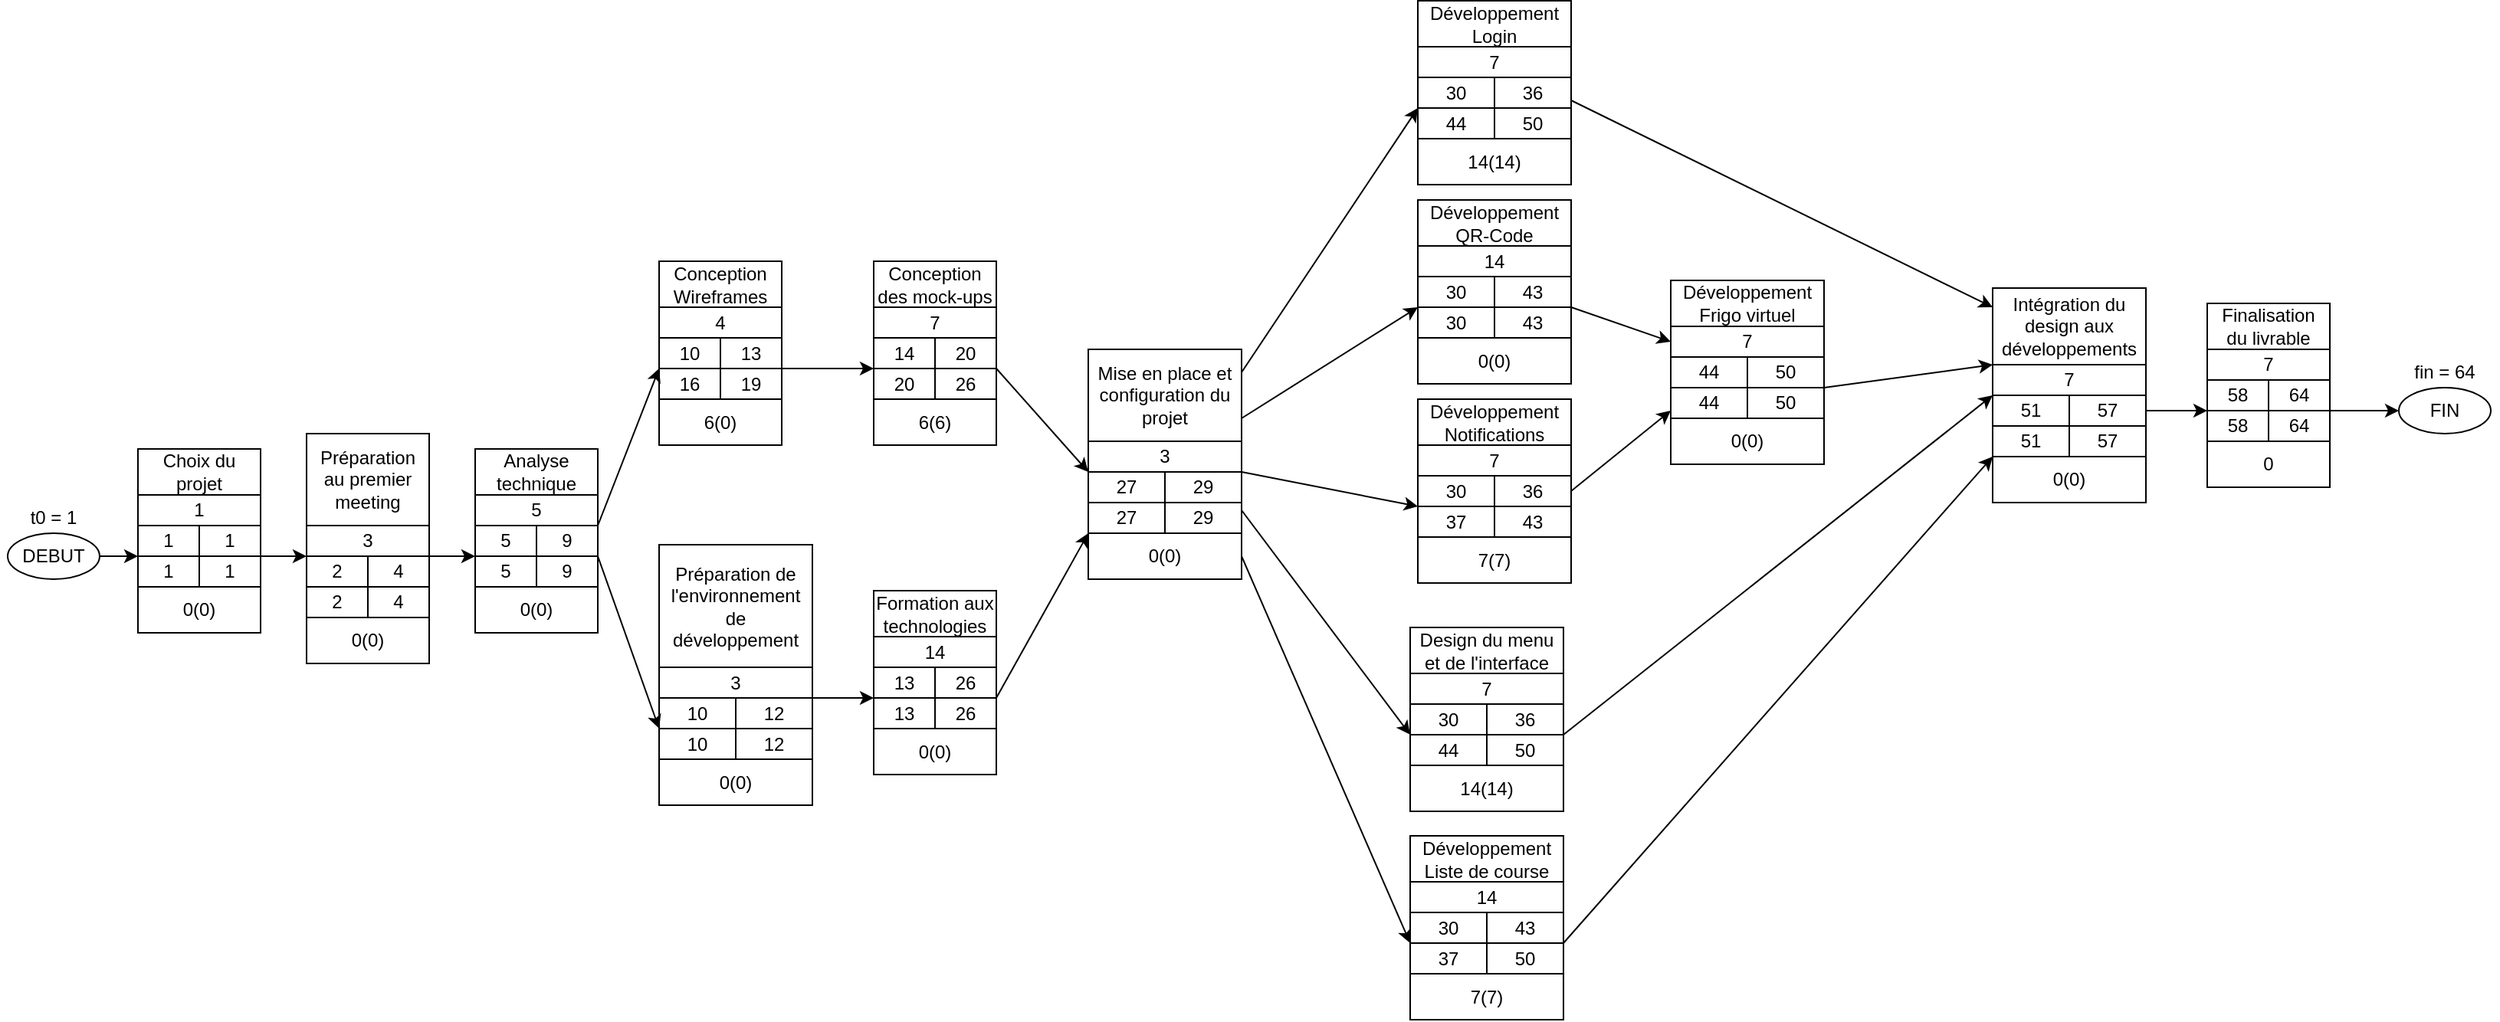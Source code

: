 <mxfile version="13.10.0" type="device"><diagram id="k0T6-sAj5jQmU6PD4FhI" name="Page-1"><mxGraphModel dx="1590" dy="1072" grid="1" gridSize="10" guides="1" tooltips="1" connect="1" arrows="1" fold="1" page="1" pageScale="1" pageWidth="827" pageHeight="1169" math="0" shadow="0"><root><mxCell id="0"/><mxCell id="1" parent="0"/><mxCell id="CRgtOv2kaZa9HKDkglW0-1" value="" style="rounded=0;whiteSpace=wrap;html=1;" parent="1" vertex="1"><mxGeometry x="50" y="1160" width="40" height="20" as="geometry"/></mxCell><mxCell id="CRgtOv2kaZa9HKDkglW0-2" value="1" style="rounded=0;whiteSpace=wrap;html=1;" parent="1" vertex="1"><mxGeometry x="90" y="1160" width="40" height="20" as="geometry"/></mxCell><mxCell id="CRgtOv2kaZa9HKDkglW0-3" value="1" style="text;html=1;strokeColor=none;fillColor=none;align=center;verticalAlign=middle;whiteSpace=wrap;rounded=0;" parent="1" vertex="1"><mxGeometry x="50" y="1160" width="40" height="20" as="geometry"/></mxCell><mxCell id="CRgtOv2kaZa9HKDkglW0-4" value="" style="rounded=0;whiteSpace=wrap;html=1;" parent="1" vertex="1"><mxGeometry x="50" y="1140" width="40" height="20" as="geometry"/></mxCell><mxCell id="CRgtOv2kaZa9HKDkglW0-5" value="" style="rounded=0;whiteSpace=wrap;html=1;" parent="1" vertex="1"><mxGeometry x="90" y="1140" width="40" height="20" as="geometry"/></mxCell><mxCell id="CRgtOv2kaZa9HKDkglW0-6" value="1" style="text;html=1;strokeColor=none;fillColor=none;align=center;verticalAlign=middle;whiteSpace=wrap;rounded=0;" parent="1" vertex="1"><mxGeometry x="50" y="1140" width="40" height="20" as="geometry"/></mxCell><mxCell id="CRgtOv2kaZa9HKDkglW0-7" value="1" style="text;html=1;strokeColor=none;fillColor=none;align=center;verticalAlign=middle;whiteSpace=wrap;rounded=0;" parent="1" vertex="1"><mxGeometry x="90" y="1140" width="40" height="20" as="geometry"/></mxCell><mxCell id="CRgtOv2kaZa9HKDkglW0-8" value="" style="rounded=0;whiteSpace=wrap;html=1;" parent="1" vertex="1"><mxGeometry x="50" y="1120" width="80" height="20" as="geometry"/></mxCell><mxCell id="CRgtOv2kaZa9HKDkglW0-9" value="" style="rounded=0;whiteSpace=wrap;html=1;" parent="1" vertex="1"><mxGeometry x="50" y="1180" width="80" height="30" as="geometry"/></mxCell><mxCell id="CRgtOv2kaZa9HKDkglW0-10" value="1" style="text;html=1;strokeColor=none;fillColor=none;align=center;verticalAlign=middle;whiteSpace=wrap;rounded=0;" parent="1" vertex="1"><mxGeometry x="70" y="1120" width="40" height="20" as="geometry"/></mxCell><mxCell id="CRgtOv2kaZa9HKDkglW0-11" value="0(0)" style="text;html=1;strokeColor=none;fillColor=none;align=center;verticalAlign=middle;whiteSpace=wrap;rounded=0;" parent="1" vertex="1"><mxGeometry x="70" y="1185" width="40" height="20" as="geometry"/></mxCell><mxCell id="CRgtOv2kaZa9HKDkglW0-12" value="" style="rounded=0;whiteSpace=wrap;html=1;" parent="1" vertex="1"><mxGeometry x="50" y="1090" width="80" height="30" as="geometry"/></mxCell><mxCell id="CRgtOv2kaZa9HKDkglW0-13" value="Choix du projet" style="text;html=1;strokeColor=none;fillColor=none;align=center;verticalAlign=middle;whiteSpace=wrap;rounded=0;" parent="1" vertex="1"><mxGeometry x="50" y="1095" width="80" height="20" as="geometry"/></mxCell><mxCell id="CRgtOv2kaZa9HKDkglW0-14" value="" style="ellipse;whiteSpace=wrap;html=1;direction=west;" parent="1" vertex="1"><mxGeometry x="-35" y="1145" width="60" height="30" as="geometry"/></mxCell><mxCell id="CRgtOv2kaZa9HKDkglW0-15" value="DEBUT" style="text;html=1;strokeColor=none;fillColor=none;align=center;verticalAlign=middle;whiteSpace=wrap;rounded=0;" parent="1" vertex="1"><mxGeometry x="-25" y="1150" width="40" height="20" as="geometry"/></mxCell><mxCell id="CRgtOv2kaZa9HKDkglW0-16" value="t0 = 1" style="text;html=1;strokeColor=none;fillColor=none;align=center;verticalAlign=middle;whiteSpace=wrap;rounded=0;" parent="1" vertex="1"><mxGeometry x="-40" y="1125" width="70" height="20" as="geometry"/></mxCell><mxCell id="CRgtOv2kaZa9HKDkglW0-198" value="" style="ellipse;whiteSpace=wrap;html=1;direction=west;" parent="1" vertex="1"><mxGeometry x="1525" y="1050" width="60" height="30" as="geometry"/></mxCell><mxCell id="CRgtOv2kaZa9HKDkglW0-199" value="FIN" style="text;html=1;strokeColor=none;fillColor=none;align=center;verticalAlign=middle;whiteSpace=wrap;rounded=0;" parent="1" vertex="1"><mxGeometry x="1535" y="1055" width="40" height="20" as="geometry"/></mxCell><mxCell id="CRgtOv2kaZa9HKDkglW0-200" value="fin = 64" style="text;html=1;strokeColor=none;fillColor=none;align=center;verticalAlign=middle;whiteSpace=wrap;rounded=0;" parent="1" vertex="1"><mxGeometry x="1520" y="1030" width="70" height="20" as="geometry"/></mxCell><mxCell id="CRgtOv2kaZa9HKDkglW0-219" value="" style="endArrow=classic;html=1;entryX=0;entryY=1;entryDx=0;entryDy=0;exitX=0;exitY=0.5;exitDx=0;exitDy=0;fillColor=#f8cecc;" parent="1" source="CRgtOv2kaZa9HKDkglW0-14" target="CRgtOv2kaZa9HKDkglW0-6" edge="1"><mxGeometry width="50" height="50" relative="1" as="geometry"><mxPoint x="-20" y="1070" as="sourcePoint"/><mxPoint x="30" y="1020" as="targetPoint"/></mxGeometry></mxCell><mxCell id="zKjISP-tXa6wh1unclud-1" value="" style="rounded=0;whiteSpace=wrap;html=1;" vertex="1" parent="1"><mxGeometry x="270" y="1160" width="40" height="20" as="geometry"/></mxCell><mxCell id="zKjISP-tXa6wh1unclud-2" value="9" style="rounded=0;whiteSpace=wrap;html=1;" vertex="1" parent="1"><mxGeometry x="310" y="1160" width="40" height="20" as="geometry"/></mxCell><mxCell id="zKjISP-tXa6wh1unclud-3" value="5" style="text;html=1;strokeColor=none;fillColor=none;align=center;verticalAlign=middle;whiteSpace=wrap;rounded=0;" vertex="1" parent="1"><mxGeometry x="270" y="1160" width="40" height="20" as="geometry"/></mxCell><mxCell id="zKjISP-tXa6wh1unclud-4" value="" style="rounded=0;whiteSpace=wrap;html=1;" vertex="1" parent="1"><mxGeometry x="270" y="1140" width="40" height="20" as="geometry"/></mxCell><mxCell id="zKjISP-tXa6wh1unclud-5" value="" style="rounded=0;whiteSpace=wrap;html=1;" vertex="1" parent="1"><mxGeometry x="310" y="1140" width="40" height="20" as="geometry"/></mxCell><mxCell id="zKjISP-tXa6wh1unclud-6" value="5" style="text;html=1;strokeColor=none;fillColor=none;align=center;verticalAlign=middle;whiteSpace=wrap;rounded=0;" vertex="1" parent="1"><mxGeometry x="270" y="1140" width="40" height="20" as="geometry"/></mxCell><mxCell id="zKjISP-tXa6wh1unclud-7" value="9" style="text;html=1;strokeColor=none;fillColor=none;align=center;verticalAlign=middle;whiteSpace=wrap;rounded=0;" vertex="1" parent="1"><mxGeometry x="310" y="1140" width="40" height="20" as="geometry"/></mxCell><mxCell id="zKjISP-tXa6wh1unclud-8" value="" style="rounded=0;whiteSpace=wrap;html=1;" vertex="1" parent="1"><mxGeometry x="270" y="1120" width="80" height="20" as="geometry"/></mxCell><mxCell id="zKjISP-tXa6wh1unclud-9" value="" style="rounded=0;whiteSpace=wrap;html=1;" vertex="1" parent="1"><mxGeometry x="270" y="1180" width="80" height="30" as="geometry"/></mxCell><mxCell id="zKjISP-tXa6wh1unclud-10" value="5" style="text;html=1;strokeColor=none;fillColor=none;align=center;verticalAlign=middle;whiteSpace=wrap;rounded=0;" vertex="1" parent="1"><mxGeometry x="290" y="1120" width="40" height="20" as="geometry"/></mxCell><mxCell id="zKjISP-tXa6wh1unclud-11" value="0(0)" style="text;html=1;strokeColor=none;fillColor=none;align=center;verticalAlign=middle;whiteSpace=wrap;rounded=0;" vertex="1" parent="1"><mxGeometry x="290" y="1185" width="40" height="20" as="geometry"/></mxCell><mxCell id="zKjISP-tXa6wh1unclud-12" value="" style="rounded=0;whiteSpace=wrap;html=1;" vertex="1" parent="1"><mxGeometry x="270" y="1090" width="80" height="30" as="geometry"/></mxCell><mxCell id="zKjISP-tXa6wh1unclud-13" value="Analyse technique" style="text;html=1;strokeColor=none;fillColor=none;align=center;verticalAlign=middle;whiteSpace=wrap;rounded=0;" vertex="1" parent="1"><mxGeometry x="290" y="1095" width="40" height="20" as="geometry"/></mxCell><mxCell id="zKjISP-tXa6wh1unclud-14" value="" style="rounded=0;whiteSpace=wrap;html=1;" vertex="1" parent="1"><mxGeometry x="390" y="1037.5" width="40" height="20" as="geometry"/></mxCell><mxCell id="zKjISP-tXa6wh1unclud-15" value="19" style="rounded=0;whiteSpace=wrap;html=1;" vertex="1" parent="1"><mxGeometry x="430" y="1037.5" width="40" height="20" as="geometry"/></mxCell><mxCell id="zKjISP-tXa6wh1unclud-16" value="16" style="text;html=1;strokeColor=none;fillColor=none;align=center;verticalAlign=middle;whiteSpace=wrap;rounded=0;" vertex="1" parent="1"><mxGeometry x="390" y="1037.5" width="40" height="20" as="geometry"/></mxCell><mxCell id="zKjISP-tXa6wh1unclud-17" value="" style="rounded=0;whiteSpace=wrap;html=1;" vertex="1" parent="1"><mxGeometry x="390" y="1017.5" width="40" height="20" as="geometry"/></mxCell><mxCell id="zKjISP-tXa6wh1unclud-18" value="" style="rounded=0;whiteSpace=wrap;html=1;" vertex="1" parent="1"><mxGeometry x="430" y="1017.5" width="40" height="20" as="geometry"/></mxCell><mxCell id="zKjISP-tXa6wh1unclud-19" value="10" style="text;html=1;strokeColor=none;fillColor=none;align=center;verticalAlign=middle;whiteSpace=wrap;rounded=0;" vertex="1" parent="1"><mxGeometry x="390" y="1017.5" width="40" height="20" as="geometry"/></mxCell><mxCell id="zKjISP-tXa6wh1unclud-20" value="13" style="text;html=1;strokeColor=none;fillColor=none;align=center;verticalAlign=middle;whiteSpace=wrap;rounded=0;" vertex="1" parent="1"><mxGeometry x="430" y="1017.5" width="40" height="20" as="geometry"/></mxCell><mxCell id="zKjISP-tXa6wh1unclud-21" value="" style="rounded=0;whiteSpace=wrap;html=1;" vertex="1" parent="1"><mxGeometry x="390" y="997.5" width="80" height="20" as="geometry"/></mxCell><mxCell id="zKjISP-tXa6wh1unclud-22" value="" style="rounded=0;whiteSpace=wrap;html=1;" vertex="1" parent="1"><mxGeometry x="390" y="1057.5" width="80" height="30" as="geometry"/></mxCell><mxCell id="zKjISP-tXa6wh1unclud-23" value="4" style="text;html=1;strokeColor=none;fillColor=none;align=center;verticalAlign=middle;whiteSpace=wrap;rounded=0;" vertex="1" parent="1"><mxGeometry x="410" y="997.5" width="40" height="20" as="geometry"/></mxCell><mxCell id="zKjISP-tXa6wh1unclud-24" value="6(0)" style="text;html=1;strokeColor=none;fillColor=none;align=center;verticalAlign=middle;whiteSpace=wrap;rounded=0;" vertex="1" parent="1"><mxGeometry x="410" y="1062.5" width="40" height="20" as="geometry"/></mxCell><mxCell id="zKjISP-tXa6wh1unclud-25" value="" style="rounded=0;whiteSpace=wrap;html=1;" vertex="1" parent="1"><mxGeometry x="390" y="967.5" width="80" height="30" as="geometry"/></mxCell><mxCell id="zKjISP-tXa6wh1unclud-26" value="Conception Wireframes" style="text;html=1;strokeColor=none;fillColor=none;align=center;verticalAlign=middle;whiteSpace=wrap;rounded=0;" vertex="1" parent="1"><mxGeometry x="410" y="972.5" width="40" height="20" as="geometry"/></mxCell><mxCell id="zKjISP-tXa6wh1unclud-27" value="" style="rounded=0;whiteSpace=wrap;html=1;" vertex="1" parent="1"><mxGeometry x="390" y="1272.5" width="50" height="20" as="geometry"/></mxCell><mxCell id="zKjISP-tXa6wh1unclud-28" value="12" style="rounded=0;whiteSpace=wrap;html=1;" vertex="1" parent="1"><mxGeometry x="440" y="1272.5" width="50" height="20" as="geometry"/></mxCell><mxCell id="zKjISP-tXa6wh1unclud-29" value="10" style="text;html=1;strokeColor=none;fillColor=none;align=center;verticalAlign=middle;whiteSpace=wrap;rounded=0;" vertex="1" parent="1"><mxGeometry x="395" y="1272.5" width="40" height="20" as="geometry"/></mxCell><mxCell id="zKjISP-tXa6wh1unclud-30" value="" style="rounded=0;whiteSpace=wrap;html=1;" vertex="1" parent="1"><mxGeometry x="390" y="1252.5" width="50" height="20" as="geometry"/></mxCell><mxCell id="zKjISP-tXa6wh1unclud-31" value="" style="rounded=0;whiteSpace=wrap;html=1;" vertex="1" parent="1"><mxGeometry x="440" y="1252.5" width="50" height="20" as="geometry"/></mxCell><mxCell id="zKjISP-tXa6wh1unclud-32" value="10" style="text;html=1;strokeColor=none;fillColor=none;align=center;verticalAlign=middle;whiteSpace=wrap;rounded=0;" vertex="1" parent="1"><mxGeometry x="390" y="1252.5" width="50" height="20" as="geometry"/></mxCell><mxCell id="zKjISP-tXa6wh1unclud-33" value="12" style="text;html=1;strokeColor=none;fillColor=none;align=center;verticalAlign=middle;whiteSpace=wrap;rounded=0;" vertex="1" parent="1"><mxGeometry x="440" y="1252.5" width="50" height="20" as="geometry"/></mxCell><mxCell id="zKjISP-tXa6wh1unclud-34" value="" style="rounded=0;whiteSpace=wrap;html=1;" vertex="1" parent="1"><mxGeometry x="390" y="1232.5" width="100" height="20" as="geometry"/></mxCell><mxCell id="zKjISP-tXa6wh1unclud-35" value="" style="rounded=0;whiteSpace=wrap;html=1;" vertex="1" parent="1"><mxGeometry x="390" y="1292.5" width="100" height="30" as="geometry"/></mxCell><mxCell id="zKjISP-tXa6wh1unclud-36" value="3" style="text;html=1;strokeColor=none;fillColor=none;align=center;verticalAlign=middle;whiteSpace=wrap;rounded=0;" vertex="1" parent="1"><mxGeometry x="420" y="1232.5" width="40" height="20" as="geometry"/></mxCell><mxCell id="zKjISP-tXa6wh1unclud-37" value="0(0)" style="text;html=1;strokeColor=none;fillColor=none;align=center;verticalAlign=middle;whiteSpace=wrap;rounded=0;" vertex="1" parent="1"><mxGeometry x="420" y="1297.5" width="40" height="20" as="geometry"/></mxCell><mxCell id="zKjISP-tXa6wh1unclud-38" value="" style="rounded=0;whiteSpace=wrap;html=1;" vertex="1" parent="1"><mxGeometry x="390" y="1152.5" width="100" height="80" as="geometry"/></mxCell><mxCell id="zKjISP-tXa6wh1unclud-39" value="Préparation de l'environnement de développement" style="text;html=1;strokeColor=none;fillColor=none;align=center;verticalAlign=middle;whiteSpace=wrap;rounded=0;" vertex="1" parent="1"><mxGeometry x="390" y="1152.5" width="100" height="80" as="geometry"/></mxCell><mxCell id="zKjISP-tXa6wh1unclud-92" value="" style="rounded=0;whiteSpace=wrap;html=1;" vertex="1" parent="1"><mxGeometry x="530" y="1037.5" width="40" height="20" as="geometry"/></mxCell><mxCell id="zKjISP-tXa6wh1unclud-93" value="26" style="rounded=0;whiteSpace=wrap;html=1;" vertex="1" parent="1"><mxGeometry x="570" y="1037.5" width="40" height="20" as="geometry"/></mxCell><mxCell id="zKjISP-tXa6wh1unclud-94" value="20" style="text;html=1;strokeColor=none;fillColor=none;align=center;verticalAlign=middle;whiteSpace=wrap;rounded=0;" vertex="1" parent="1"><mxGeometry x="530" y="1037.5" width="40" height="20" as="geometry"/></mxCell><mxCell id="zKjISP-tXa6wh1unclud-95" value="" style="rounded=0;whiteSpace=wrap;html=1;" vertex="1" parent="1"><mxGeometry x="530" y="1017.5" width="40" height="20" as="geometry"/></mxCell><mxCell id="zKjISP-tXa6wh1unclud-96" value="" style="rounded=0;whiteSpace=wrap;html=1;" vertex="1" parent="1"><mxGeometry x="570" y="1017.5" width="40" height="20" as="geometry"/></mxCell><mxCell id="zKjISP-tXa6wh1unclud-97" value="14" style="text;html=1;strokeColor=none;fillColor=none;align=center;verticalAlign=middle;whiteSpace=wrap;rounded=0;" vertex="1" parent="1"><mxGeometry x="530" y="1017.5" width="40" height="20" as="geometry"/></mxCell><mxCell id="zKjISP-tXa6wh1unclud-98" value="20" style="text;html=1;strokeColor=none;fillColor=none;align=center;verticalAlign=middle;whiteSpace=wrap;rounded=0;" vertex="1" parent="1"><mxGeometry x="570" y="1017.5" width="40" height="20" as="geometry"/></mxCell><mxCell id="zKjISP-tXa6wh1unclud-99" value="" style="rounded=0;whiteSpace=wrap;html=1;" vertex="1" parent="1"><mxGeometry x="530" y="997.5" width="80" height="20" as="geometry"/></mxCell><mxCell id="zKjISP-tXa6wh1unclud-100" value="" style="rounded=0;whiteSpace=wrap;html=1;" vertex="1" parent="1"><mxGeometry x="530" y="1057.5" width="80" height="30" as="geometry"/></mxCell><mxCell id="zKjISP-tXa6wh1unclud-101" value="7" style="text;html=1;strokeColor=none;fillColor=none;align=center;verticalAlign=middle;whiteSpace=wrap;rounded=0;" vertex="1" parent="1"><mxGeometry x="550" y="997.5" width="40" height="20" as="geometry"/></mxCell><mxCell id="zKjISP-tXa6wh1unclud-102" value="6(6)" style="text;html=1;strokeColor=none;fillColor=none;align=center;verticalAlign=middle;whiteSpace=wrap;rounded=0;" vertex="1" parent="1"><mxGeometry x="550" y="1062.5" width="40" height="20" as="geometry"/></mxCell><mxCell id="zKjISP-tXa6wh1unclud-103" value="" style="rounded=0;whiteSpace=wrap;html=1;" vertex="1" parent="1"><mxGeometry x="530" y="967.5" width="80" height="30" as="geometry"/></mxCell><mxCell id="zKjISP-tXa6wh1unclud-104" value="Conception des mock-ups" style="text;html=1;strokeColor=none;fillColor=none;align=center;verticalAlign=middle;whiteSpace=wrap;rounded=0;" vertex="1" parent="1"><mxGeometry x="530" y="967.5" width="80" height="30" as="geometry"/></mxCell><mxCell id="zKjISP-tXa6wh1unclud-118" value="" style="rounded=0;whiteSpace=wrap;html=1;" vertex="1" parent="1"><mxGeometry x="530" y="1252.5" width="40" height="20" as="geometry"/></mxCell><mxCell id="zKjISP-tXa6wh1unclud-119" value="26" style="rounded=0;whiteSpace=wrap;html=1;" vertex="1" parent="1"><mxGeometry x="570" y="1252.5" width="40" height="20" as="geometry"/></mxCell><mxCell id="zKjISP-tXa6wh1unclud-120" value="13" style="text;html=1;strokeColor=none;fillColor=none;align=center;verticalAlign=middle;whiteSpace=wrap;rounded=0;" vertex="1" parent="1"><mxGeometry x="530" y="1252.5" width="40" height="20" as="geometry"/></mxCell><mxCell id="zKjISP-tXa6wh1unclud-121" value="" style="rounded=0;whiteSpace=wrap;html=1;" vertex="1" parent="1"><mxGeometry x="530" y="1232.5" width="40" height="20" as="geometry"/></mxCell><mxCell id="zKjISP-tXa6wh1unclud-122" value="" style="rounded=0;whiteSpace=wrap;html=1;" vertex="1" parent="1"><mxGeometry x="570" y="1232.5" width="40" height="20" as="geometry"/></mxCell><mxCell id="zKjISP-tXa6wh1unclud-123" value="13" style="text;html=1;strokeColor=none;fillColor=none;align=center;verticalAlign=middle;whiteSpace=wrap;rounded=0;" vertex="1" parent="1"><mxGeometry x="530" y="1232.5" width="40" height="20" as="geometry"/></mxCell><mxCell id="zKjISP-tXa6wh1unclud-124" value="26" style="text;html=1;strokeColor=none;fillColor=none;align=center;verticalAlign=middle;whiteSpace=wrap;rounded=0;" vertex="1" parent="1"><mxGeometry x="570" y="1232.5" width="40" height="20" as="geometry"/></mxCell><mxCell id="zKjISP-tXa6wh1unclud-125" value="" style="rounded=0;whiteSpace=wrap;html=1;" vertex="1" parent="1"><mxGeometry x="530" y="1212.5" width="80" height="20" as="geometry"/></mxCell><mxCell id="zKjISP-tXa6wh1unclud-126" value="" style="rounded=0;whiteSpace=wrap;html=1;" vertex="1" parent="1"><mxGeometry x="530" y="1272.5" width="80" height="30" as="geometry"/></mxCell><mxCell id="zKjISP-tXa6wh1unclud-127" value="14" style="text;html=1;strokeColor=none;fillColor=none;align=center;verticalAlign=middle;whiteSpace=wrap;rounded=0;" vertex="1" parent="1"><mxGeometry x="550" y="1212.5" width="40" height="20" as="geometry"/></mxCell><mxCell id="zKjISP-tXa6wh1unclud-128" value="0(0)" style="text;html=1;strokeColor=none;fillColor=none;align=center;verticalAlign=middle;whiteSpace=wrap;rounded=0;" vertex="1" parent="1"><mxGeometry x="550" y="1277.5" width="40" height="20" as="geometry"/></mxCell><mxCell id="zKjISP-tXa6wh1unclud-129" value="" style="rounded=0;whiteSpace=wrap;html=1;" vertex="1" parent="1"><mxGeometry x="530" y="1182.5" width="80" height="30" as="geometry"/></mxCell><mxCell id="zKjISP-tXa6wh1unclud-130" value="Formation aux technologies" style="text;html=1;strokeColor=none;fillColor=none;align=center;verticalAlign=middle;whiteSpace=wrap;rounded=0;" vertex="1" parent="1"><mxGeometry x="530" y="1182.5" width="80" height="30" as="geometry"/></mxCell><mxCell id="zKjISP-tXa6wh1unclud-131" value="" style="rounded=0;whiteSpace=wrap;html=1;" vertex="1" parent="1"><mxGeometry x="1400" y="1065" width="40" height="20" as="geometry"/></mxCell><mxCell id="zKjISP-tXa6wh1unclud-132" value="64" style="rounded=0;whiteSpace=wrap;html=1;" vertex="1" parent="1"><mxGeometry x="1440" y="1065" width="40" height="20" as="geometry"/></mxCell><mxCell id="zKjISP-tXa6wh1unclud-133" value="58" style="text;html=1;strokeColor=none;fillColor=none;align=center;verticalAlign=middle;whiteSpace=wrap;rounded=0;" vertex="1" parent="1"><mxGeometry x="1400" y="1065" width="40" height="20" as="geometry"/></mxCell><mxCell id="zKjISP-tXa6wh1unclud-134" value="" style="rounded=0;whiteSpace=wrap;html=1;" vertex="1" parent="1"><mxGeometry x="1400" y="1045" width="40" height="20" as="geometry"/></mxCell><mxCell id="zKjISP-tXa6wh1unclud-135" value="" style="rounded=0;whiteSpace=wrap;html=1;" vertex="1" parent="1"><mxGeometry x="1440" y="1045" width="40" height="20" as="geometry"/></mxCell><mxCell id="zKjISP-tXa6wh1unclud-136" value="58" style="text;html=1;strokeColor=none;fillColor=none;align=center;verticalAlign=middle;whiteSpace=wrap;rounded=0;" vertex="1" parent="1"><mxGeometry x="1400" y="1045" width="40" height="20" as="geometry"/></mxCell><mxCell id="zKjISP-tXa6wh1unclud-137" value="64" style="text;html=1;strokeColor=none;fillColor=none;align=center;verticalAlign=middle;whiteSpace=wrap;rounded=0;" vertex="1" parent="1"><mxGeometry x="1440" y="1045" width="40" height="20" as="geometry"/></mxCell><mxCell id="zKjISP-tXa6wh1unclud-138" value="" style="rounded=0;whiteSpace=wrap;html=1;" vertex="1" parent="1"><mxGeometry x="1400" y="1025" width="80" height="20" as="geometry"/></mxCell><mxCell id="zKjISP-tXa6wh1unclud-139" value="" style="rounded=0;whiteSpace=wrap;html=1;" vertex="1" parent="1"><mxGeometry x="1400" y="1085" width="80" height="30" as="geometry"/></mxCell><mxCell id="zKjISP-tXa6wh1unclud-140" value="7" style="text;html=1;strokeColor=none;fillColor=none;align=center;verticalAlign=middle;whiteSpace=wrap;rounded=0;" vertex="1" parent="1"><mxGeometry x="1420" y="1025" width="40" height="20" as="geometry"/></mxCell><mxCell id="zKjISP-tXa6wh1unclud-141" value="0" style="text;html=1;strokeColor=none;fillColor=none;align=center;verticalAlign=middle;whiteSpace=wrap;rounded=0;" vertex="1" parent="1"><mxGeometry x="1420" y="1090" width="40" height="20" as="geometry"/></mxCell><mxCell id="zKjISP-tXa6wh1unclud-142" value="" style="rounded=0;whiteSpace=wrap;html=1;" vertex="1" parent="1"><mxGeometry x="1400" y="995" width="80" height="30" as="geometry"/></mxCell><mxCell id="zKjISP-tXa6wh1unclud-143" value="Finalisation du livrable" style="text;html=1;strokeColor=none;fillColor=none;align=center;verticalAlign=middle;whiteSpace=wrap;rounded=0;" vertex="1" parent="1"><mxGeometry x="1420" y="1000" width="40" height="20" as="geometry"/></mxCell><mxCell id="zKjISP-tXa6wh1unclud-144" value="" style="rounded=0;whiteSpace=wrap;html=1;" vertex="1" parent="1"><mxGeometry x="160" y="1180" width="40" height="20" as="geometry"/></mxCell><mxCell id="zKjISP-tXa6wh1unclud-145" value="4" style="rounded=0;whiteSpace=wrap;html=1;" vertex="1" parent="1"><mxGeometry x="200" y="1180" width="40" height="20" as="geometry"/></mxCell><mxCell id="zKjISP-tXa6wh1unclud-146" value="2" style="text;html=1;strokeColor=none;fillColor=none;align=center;verticalAlign=middle;whiteSpace=wrap;rounded=0;" vertex="1" parent="1"><mxGeometry x="160" y="1180" width="40" height="20" as="geometry"/></mxCell><mxCell id="zKjISP-tXa6wh1unclud-147" value="" style="rounded=0;whiteSpace=wrap;html=1;" vertex="1" parent="1"><mxGeometry x="160" y="1160" width="40" height="20" as="geometry"/></mxCell><mxCell id="zKjISP-tXa6wh1unclud-148" value="" style="rounded=0;whiteSpace=wrap;html=1;" vertex="1" parent="1"><mxGeometry x="200" y="1160" width="40" height="20" as="geometry"/></mxCell><mxCell id="zKjISP-tXa6wh1unclud-149" value="2" style="text;html=1;strokeColor=none;fillColor=none;align=center;verticalAlign=middle;whiteSpace=wrap;rounded=0;" vertex="1" parent="1"><mxGeometry x="160" y="1160" width="40" height="20" as="geometry"/></mxCell><mxCell id="zKjISP-tXa6wh1unclud-150" value="4" style="text;html=1;strokeColor=none;fillColor=none;align=center;verticalAlign=middle;whiteSpace=wrap;rounded=0;" vertex="1" parent="1"><mxGeometry x="200" y="1160" width="40" height="20" as="geometry"/></mxCell><mxCell id="zKjISP-tXa6wh1unclud-151" value="" style="rounded=0;whiteSpace=wrap;html=1;" vertex="1" parent="1"><mxGeometry x="160" y="1140" width="80" height="20" as="geometry"/></mxCell><mxCell id="zKjISP-tXa6wh1unclud-152" value="" style="rounded=0;whiteSpace=wrap;html=1;" vertex="1" parent="1"><mxGeometry x="160" y="1200" width="80" height="30" as="geometry"/></mxCell><mxCell id="zKjISP-tXa6wh1unclud-153" value="3" style="text;html=1;strokeColor=none;fillColor=none;align=center;verticalAlign=middle;whiteSpace=wrap;rounded=0;" vertex="1" parent="1"><mxGeometry x="180" y="1140" width="40" height="20" as="geometry"/></mxCell><mxCell id="zKjISP-tXa6wh1unclud-154" value="0(0)" style="text;html=1;strokeColor=none;fillColor=none;align=center;verticalAlign=middle;whiteSpace=wrap;rounded=0;" vertex="1" parent="1"><mxGeometry x="180" y="1205" width="40" height="20" as="geometry"/></mxCell><mxCell id="zKjISP-tXa6wh1unclud-155" value="" style="rounded=0;whiteSpace=wrap;html=1;" vertex="1" parent="1"><mxGeometry x="160" y="1080" width="80" height="60" as="geometry"/></mxCell><mxCell id="zKjISP-tXa6wh1unclud-156" value="Préparation au premier meeting" style="text;html=1;strokeColor=none;fillColor=none;align=center;verticalAlign=middle;whiteSpace=wrap;rounded=0;" vertex="1" parent="1"><mxGeometry x="160" y="1080" width="80" height="60" as="geometry"/></mxCell><mxCell id="zKjISP-tXa6wh1unclud-158" value="43" style="rounded=0;whiteSpace=wrap;html=1;" vertex="1" parent="1"><mxGeometry x="935" y="1127.5" width="50" height="20" as="geometry"/></mxCell><mxCell id="zKjISP-tXa6wh1unclud-160" value="" style="rounded=0;whiteSpace=wrap;html=1;" vertex="1" parent="1"><mxGeometry x="885" y="1107.5" width="50" height="20" as="geometry"/></mxCell><mxCell id="zKjISP-tXa6wh1unclud-161" value="" style="rounded=0;whiteSpace=wrap;html=1;" vertex="1" parent="1"><mxGeometry x="935" y="1107.5" width="50" height="20" as="geometry"/></mxCell><mxCell id="zKjISP-tXa6wh1unclud-162" value="36" style="text;html=1;strokeColor=none;fillColor=none;align=center;verticalAlign=middle;whiteSpace=wrap;rounded=0;" vertex="1" parent="1"><mxGeometry x="940" y="1107.5" width="40" height="20" as="geometry"/></mxCell><mxCell id="zKjISP-tXa6wh1unclud-163" value="30" style="text;html=1;strokeColor=none;fillColor=none;align=center;verticalAlign=middle;whiteSpace=wrap;rounded=0;" vertex="1" parent="1"><mxGeometry x="890" y="1107.5" width="40" height="20" as="geometry"/></mxCell><mxCell id="zKjISP-tXa6wh1unclud-164" value="" style="rounded=0;whiteSpace=wrap;html=1;" vertex="1" parent="1"><mxGeometry x="885" y="1087.5" width="100" height="20" as="geometry"/></mxCell><mxCell id="zKjISP-tXa6wh1unclud-165" value="" style="rounded=0;whiteSpace=wrap;html=1;" vertex="1" parent="1"><mxGeometry x="885" y="1147.5" width="100" height="30" as="geometry"/></mxCell><mxCell id="zKjISP-tXa6wh1unclud-166" value="7" style="text;html=1;strokeColor=none;fillColor=none;align=center;verticalAlign=middle;whiteSpace=wrap;rounded=0;" vertex="1" parent="1"><mxGeometry x="915" y="1087.5" width="40" height="20" as="geometry"/></mxCell><mxCell id="zKjISP-tXa6wh1unclud-167" value="7(7)" style="text;html=1;strokeColor=none;fillColor=none;align=center;verticalAlign=middle;whiteSpace=wrap;rounded=0;" vertex="1" parent="1"><mxGeometry x="915" y="1152.5" width="40" height="20" as="geometry"/></mxCell><mxCell id="zKjISP-tXa6wh1unclud-168" value="" style="rounded=0;whiteSpace=wrap;html=1;" vertex="1" parent="1"><mxGeometry x="885" y="1057.5" width="100" height="30" as="geometry"/></mxCell><mxCell id="zKjISP-tXa6wh1unclud-169" value="Développement Notifications" style="text;html=1;strokeColor=none;fillColor=none;align=center;verticalAlign=middle;whiteSpace=wrap;rounded=0;" vertex="1" parent="1"><mxGeometry x="885" y="1057.5" width="100" height="30" as="geometry"/></mxCell><mxCell id="zKjISP-tXa6wh1unclud-172" value="37" style="rounded=0;whiteSpace=wrap;html=1;" vertex="1" parent="1"><mxGeometry x="885" y="1127.5" width="50" height="20" as="geometry"/></mxCell><mxCell id="zKjISP-tXa6wh1unclud-173" value="50" style="rounded=0;whiteSpace=wrap;html=1;" vertex="1" parent="1"><mxGeometry x="1100" y="1050" width="50" height="20" as="geometry"/></mxCell><mxCell id="zKjISP-tXa6wh1unclud-174" value="" style="rounded=0;whiteSpace=wrap;html=1;" vertex="1" parent="1"><mxGeometry x="1050" y="1030" width="50" height="20" as="geometry"/></mxCell><mxCell id="zKjISP-tXa6wh1unclud-175" value="" style="rounded=0;whiteSpace=wrap;html=1;" vertex="1" parent="1"><mxGeometry x="1100" y="1030" width="50" height="20" as="geometry"/></mxCell><mxCell id="zKjISP-tXa6wh1unclud-176" value="50" style="text;html=1;strokeColor=none;fillColor=none;align=center;verticalAlign=middle;whiteSpace=wrap;rounded=0;" vertex="1" parent="1"><mxGeometry x="1105" y="1030" width="40" height="20" as="geometry"/></mxCell><mxCell id="zKjISP-tXa6wh1unclud-177" value="44" style="text;html=1;strokeColor=none;fillColor=none;align=center;verticalAlign=middle;whiteSpace=wrap;rounded=0;" vertex="1" parent="1"><mxGeometry x="1055" y="1030" width="40" height="20" as="geometry"/></mxCell><mxCell id="zKjISP-tXa6wh1unclud-178" value="" style="rounded=0;whiteSpace=wrap;html=1;" vertex="1" parent="1"><mxGeometry x="1050" y="1010" width="100" height="20" as="geometry"/></mxCell><mxCell id="zKjISP-tXa6wh1unclud-179" value="" style="rounded=0;whiteSpace=wrap;html=1;" vertex="1" parent="1"><mxGeometry x="1050" y="1070" width="100" height="30" as="geometry"/></mxCell><mxCell id="zKjISP-tXa6wh1unclud-180" value="7" style="text;html=1;strokeColor=none;fillColor=none;align=center;verticalAlign=middle;whiteSpace=wrap;rounded=0;" vertex="1" parent="1"><mxGeometry x="1080" y="1010" width="40" height="20" as="geometry"/></mxCell><mxCell id="zKjISP-tXa6wh1unclud-181" value="0(0)" style="text;html=1;strokeColor=none;fillColor=none;align=center;verticalAlign=middle;whiteSpace=wrap;rounded=0;" vertex="1" parent="1"><mxGeometry x="1080" y="1075" width="40" height="20" as="geometry"/></mxCell><mxCell id="zKjISP-tXa6wh1unclud-182" value="" style="rounded=0;whiteSpace=wrap;html=1;" vertex="1" parent="1"><mxGeometry x="1050" y="980" width="100" height="30" as="geometry"/></mxCell><mxCell id="zKjISP-tXa6wh1unclud-183" value="Développement Frigo virtuel" style="text;html=1;strokeColor=none;fillColor=none;align=center;verticalAlign=middle;whiteSpace=wrap;rounded=0;" vertex="1" parent="1"><mxGeometry x="1050" y="980" width="100" height="30" as="geometry"/></mxCell><mxCell id="zKjISP-tXa6wh1unclud-184" value="44" style="rounded=0;whiteSpace=wrap;html=1;" vertex="1" parent="1"><mxGeometry x="1050" y="1050" width="50" height="20" as="geometry"/></mxCell><mxCell id="zKjISP-tXa6wh1unclud-185" value="43" style="rounded=0;whiteSpace=wrap;html=1;" vertex="1" parent="1"><mxGeometry x="935" y="997.5" width="50" height="20" as="geometry"/></mxCell><mxCell id="zKjISP-tXa6wh1unclud-186" value="" style="rounded=0;whiteSpace=wrap;html=1;" vertex="1" parent="1"><mxGeometry x="885" y="977.5" width="50" height="20" as="geometry"/></mxCell><mxCell id="zKjISP-tXa6wh1unclud-187" value="" style="rounded=0;whiteSpace=wrap;html=1;" vertex="1" parent="1"><mxGeometry x="935" y="977.5" width="50" height="20" as="geometry"/></mxCell><mxCell id="zKjISP-tXa6wh1unclud-188" value="43" style="text;html=1;strokeColor=none;fillColor=none;align=center;verticalAlign=middle;whiteSpace=wrap;rounded=0;" vertex="1" parent="1"><mxGeometry x="940" y="977.5" width="40" height="20" as="geometry"/></mxCell><mxCell id="zKjISP-tXa6wh1unclud-189" value="30" style="text;html=1;strokeColor=none;fillColor=none;align=center;verticalAlign=middle;whiteSpace=wrap;rounded=0;" vertex="1" parent="1"><mxGeometry x="890" y="977.5" width="40" height="20" as="geometry"/></mxCell><mxCell id="zKjISP-tXa6wh1unclud-190" value="" style="rounded=0;whiteSpace=wrap;html=1;" vertex="1" parent="1"><mxGeometry x="885" y="957.5" width="100" height="20" as="geometry"/></mxCell><mxCell id="zKjISP-tXa6wh1unclud-191" value="" style="rounded=0;whiteSpace=wrap;html=1;" vertex="1" parent="1"><mxGeometry x="885" y="1017.5" width="100" height="30" as="geometry"/></mxCell><mxCell id="zKjISP-tXa6wh1unclud-192" value="14" style="text;html=1;strokeColor=none;fillColor=none;align=center;verticalAlign=middle;whiteSpace=wrap;rounded=0;" vertex="1" parent="1"><mxGeometry x="915" y="957.5" width="40" height="20" as="geometry"/></mxCell><mxCell id="zKjISP-tXa6wh1unclud-193" value="0(0)" style="text;html=1;strokeColor=none;fillColor=none;align=center;verticalAlign=middle;whiteSpace=wrap;rounded=0;" vertex="1" parent="1"><mxGeometry x="915" y="1022.5" width="40" height="20" as="geometry"/></mxCell><mxCell id="zKjISP-tXa6wh1unclud-194" value="" style="rounded=0;whiteSpace=wrap;html=1;" vertex="1" parent="1"><mxGeometry x="885" y="927.5" width="100" height="30" as="geometry"/></mxCell><mxCell id="zKjISP-tXa6wh1unclud-195" value="Développement QR-Code" style="text;html=1;strokeColor=none;fillColor=none;align=center;verticalAlign=middle;whiteSpace=wrap;rounded=0;" vertex="1" parent="1"><mxGeometry x="885" y="927.5" width="100" height="30" as="geometry"/></mxCell><mxCell id="zKjISP-tXa6wh1unclud-196" value="30" style="rounded=0;whiteSpace=wrap;html=1;" vertex="1" parent="1"><mxGeometry x="885" y="997.5" width="50" height="20" as="geometry"/></mxCell><mxCell id="zKjISP-tXa6wh1unclud-197" value="50" style="rounded=0;whiteSpace=wrap;html=1;" vertex="1" parent="1"><mxGeometry x="930" y="1276.5" width="50" height="20" as="geometry"/></mxCell><mxCell id="zKjISP-tXa6wh1unclud-198" value="" style="rounded=0;whiteSpace=wrap;html=1;" vertex="1" parent="1"><mxGeometry x="880" y="1256.5" width="50" height="20" as="geometry"/></mxCell><mxCell id="zKjISP-tXa6wh1unclud-199" value="" style="rounded=0;whiteSpace=wrap;html=1;" vertex="1" parent="1"><mxGeometry x="930" y="1256.5" width="50" height="20" as="geometry"/></mxCell><mxCell id="zKjISP-tXa6wh1unclud-200" value="36" style="text;html=1;strokeColor=none;fillColor=none;align=center;verticalAlign=middle;whiteSpace=wrap;rounded=0;" vertex="1" parent="1"><mxGeometry x="935" y="1256.5" width="40" height="20" as="geometry"/></mxCell><mxCell id="zKjISP-tXa6wh1unclud-201" value="30" style="text;html=1;strokeColor=none;fillColor=none;align=center;verticalAlign=middle;whiteSpace=wrap;rounded=0;" vertex="1" parent="1"><mxGeometry x="885" y="1256.5" width="40" height="20" as="geometry"/></mxCell><mxCell id="zKjISP-tXa6wh1unclud-202" value="" style="rounded=0;whiteSpace=wrap;html=1;" vertex="1" parent="1"><mxGeometry x="880" y="1236.5" width="100" height="20" as="geometry"/></mxCell><mxCell id="zKjISP-tXa6wh1unclud-203" value="" style="rounded=0;whiteSpace=wrap;html=1;" vertex="1" parent="1"><mxGeometry x="880" y="1296.5" width="100" height="30" as="geometry"/></mxCell><mxCell id="zKjISP-tXa6wh1unclud-204" value="7" style="text;html=1;strokeColor=none;fillColor=none;align=center;verticalAlign=middle;whiteSpace=wrap;rounded=0;" vertex="1" parent="1"><mxGeometry x="910" y="1236.5" width="40" height="20" as="geometry"/></mxCell><mxCell id="zKjISP-tXa6wh1unclud-205" value="14(14)" style="text;html=1;strokeColor=none;fillColor=none;align=center;verticalAlign=middle;whiteSpace=wrap;rounded=0;" vertex="1" parent="1"><mxGeometry x="910" y="1301.5" width="40" height="20" as="geometry"/></mxCell><mxCell id="zKjISP-tXa6wh1unclud-206" value="" style="rounded=0;whiteSpace=wrap;html=1;" vertex="1" parent="1"><mxGeometry x="880" y="1206.5" width="100" height="30" as="geometry"/></mxCell><mxCell id="zKjISP-tXa6wh1unclud-207" value="Design du menu et de l'interface" style="text;html=1;strokeColor=none;fillColor=none;align=center;verticalAlign=middle;whiteSpace=wrap;rounded=0;" vertex="1" parent="1"><mxGeometry x="880" y="1206.5" width="100" height="30" as="geometry"/></mxCell><mxCell id="zKjISP-tXa6wh1unclud-208" value="44" style="rounded=0;whiteSpace=wrap;html=1;" vertex="1" parent="1"><mxGeometry x="880" y="1276.5" width="50" height="20" as="geometry"/></mxCell><mxCell id="zKjISP-tXa6wh1unclud-209" value="50" style="rounded=0;whiteSpace=wrap;html=1;" vertex="1" parent="1"><mxGeometry x="930" y="1412.5" width="50" height="20" as="geometry"/></mxCell><mxCell id="zKjISP-tXa6wh1unclud-210" value="" style="rounded=0;whiteSpace=wrap;html=1;" vertex="1" parent="1"><mxGeometry x="880" y="1392.5" width="50" height="20" as="geometry"/></mxCell><mxCell id="zKjISP-tXa6wh1unclud-211" value="" style="rounded=0;whiteSpace=wrap;html=1;" vertex="1" parent="1"><mxGeometry x="930" y="1392.5" width="50" height="20" as="geometry"/></mxCell><mxCell id="zKjISP-tXa6wh1unclud-212" value="43" style="text;html=1;strokeColor=none;fillColor=none;align=center;verticalAlign=middle;whiteSpace=wrap;rounded=0;" vertex="1" parent="1"><mxGeometry x="935" y="1392.5" width="40" height="20" as="geometry"/></mxCell><mxCell id="zKjISP-tXa6wh1unclud-213" value="30" style="text;html=1;strokeColor=none;fillColor=none;align=center;verticalAlign=middle;whiteSpace=wrap;rounded=0;" vertex="1" parent="1"><mxGeometry x="885" y="1392.5" width="40" height="20" as="geometry"/></mxCell><mxCell id="zKjISP-tXa6wh1unclud-214" value="" style="rounded=0;whiteSpace=wrap;html=1;" vertex="1" parent="1"><mxGeometry x="880" y="1372.5" width="100" height="20" as="geometry"/></mxCell><mxCell id="zKjISP-tXa6wh1unclud-215" value="" style="rounded=0;whiteSpace=wrap;html=1;" vertex="1" parent="1"><mxGeometry x="880" y="1432.5" width="100" height="30" as="geometry"/></mxCell><mxCell id="zKjISP-tXa6wh1unclud-216" value="14" style="text;html=1;strokeColor=none;fillColor=none;align=center;verticalAlign=middle;whiteSpace=wrap;rounded=0;" vertex="1" parent="1"><mxGeometry x="910" y="1372.5" width="40" height="20" as="geometry"/></mxCell><mxCell id="zKjISP-tXa6wh1unclud-217" value="7(7)" style="text;html=1;strokeColor=none;fillColor=none;align=center;verticalAlign=middle;whiteSpace=wrap;rounded=0;" vertex="1" parent="1"><mxGeometry x="910" y="1437.5" width="40" height="20" as="geometry"/></mxCell><mxCell id="zKjISP-tXa6wh1unclud-218" value="" style="rounded=0;whiteSpace=wrap;html=1;" vertex="1" parent="1"><mxGeometry x="880" y="1342.5" width="100" height="30" as="geometry"/></mxCell><mxCell id="zKjISP-tXa6wh1unclud-219" value="Développement Liste de course" style="text;html=1;strokeColor=none;fillColor=none;align=center;verticalAlign=middle;whiteSpace=wrap;rounded=0;" vertex="1" parent="1"><mxGeometry x="880" y="1342.5" width="100" height="30" as="geometry"/></mxCell><mxCell id="zKjISP-tXa6wh1unclud-220" value="37" style="rounded=0;whiteSpace=wrap;html=1;" vertex="1" parent="1"><mxGeometry x="880" y="1412.5" width="50" height="20" as="geometry"/></mxCell><mxCell id="zKjISP-tXa6wh1unclud-221" value="50" style="rounded=0;whiteSpace=wrap;html=1;" vertex="1" parent="1"><mxGeometry x="935" y="867.5" width="50" height="20" as="geometry"/></mxCell><mxCell id="zKjISP-tXa6wh1unclud-222" value="" style="rounded=0;whiteSpace=wrap;html=1;" vertex="1" parent="1"><mxGeometry x="885" y="847.5" width="50" height="20" as="geometry"/></mxCell><mxCell id="zKjISP-tXa6wh1unclud-223" value="" style="rounded=0;whiteSpace=wrap;html=1;" vertex="1" parent="1"><mxGeometry x="935" y="847.5" width="50" height="20" as="geometry"/></mxCell><mxCell id="zKjISP-tXa6wh1unclud-224" value="36" style="text;html=1;strokeColor=none;fillColor=none;align=center;verticalAlign=middle;whiteSpace=wrap;rounded=0;" vertex="1" parent="1"><mxGeometry x="940" y="847.5" width="40" height="20" as="geometry"/></mxCell><mxCell id="zKjISP-tXa6wh1unclud-225" value="30" style="text;html=1;strokeColor=none;fillColor=none;align=center;verticalAlign=middle;whiteSpace=wrap;rounded=0;" vertex="1" parent="1"><mxGeometry x="890" y="847.5" width="40" height="20" as="geometry"/></mxCell><mxCell id="zKjISP-tXa6wh1unclud-226" value="" style="rounded=0;whiteSpace=wrap;html=1;" vertex="1" parent="1"><mxGeometry x="885" y="827.5" width="100" height="20" as="geometry"/></mxCell><mxCell id="zKjISP-tXa6wh1unclud-227" value="" style="rounded=0;whiteSpace=wrap;html=1;" vertex="1" parent="1"><mxGeometry x="885" y="887.5" width="100" height="30" as="geometry"/></mxCell><mxCell id="zKjISP-tXa6wh1unclud-228" value="7" style="text;html=1;strokeColor=none;fillColor=none;align=center;verticalAlign=middle;whiteSpace=wrap;rounded=0;" vertex="1" parent="1"><mxGeometry x="915" y="827.5" width="40" height="20" as="geometry"/></mxCell><mxCell id="zKjISP-tXa6wh1unclud-229" value="14(14)" style="text;html=1;strokeColor=none;fillColor=none;align=center;verticalAlign=middle;whiteSpace=wrap;rounded=0;" vertex="1" parent="1"><mxGeometry x="915" y="892.5" width="40" height="20" as="geometry"/></mxCell><mxCell id="zKjISP-tXa6wh1unclud-230" value="" style="rounded=0;whiteSpace=wrap;html=1;" vertex="1" parent="1"><mxGeometry x="885" y="797.5" width="100" height="30" as="geometry"/></mxCell><mxCell id="zKjISP-tXa6wh1unclud-231" value="Développement Login" style="text;html=1;strokeColor=none;fillColor=none;align=center;verticalAlign=middle;whiteSpace=wrap;rounded=0;" vertex="1" parent="1"><mxGeometry x="885" y="797.5" width="100" height="30" as="geometry"/></mxCell><mxCell id="zKjISP-tXa6wh1unclud-232" value="44" style="rounded=0;whiteSpace=wrap;html=1;" vertex="1" parent="1"><mxGeometry x="885" y="867.5" width="50" height="20" as="geometry"/></mxCell><mxCell id="zKjISP-tXa6wh1unclud-233" value="" style="endArrow=classic;html=1;strokeColor=#000000;entryX=0;entryY=0;entryDx=0;entryDy=0;exitX=1;exitY=1;exitDx=0;exitDy=0;" edge="1" parent="1" source="CRgtOv2kaZa9HKDkglW0-7" target="zKjISP-tXa6wh1unclud-149"><mxGeometry width="50" height="50" relative="1" as="geometry"><mxPoint x="180" y="1190" as="sourcePoint"/><mxPoint x="230" y="1140" as="targetPoint"/></mxGeometry></mxCell><mxCell id="zKjISP-tXa6wh1unclud-234" value="" style="endArrow=classic;html=1;strokeColor=#000000;entryX=0;entryY=0;entryDx=0;entryDy=0;exitX=1;exitY=0;exitDx=0;exitDy=0;" edge="1" parent="1" source="zKjISP-tXa6wh1unclud-150" target="zKjISP-tXa6wh1unclud-3"><mxGeometry width="50" height="50" relative="1" as="geometry"><mxPoint x="250" y="1274.5" as="sourcePoint"/><mxPoint x="310" y="1274.5" as="targetPoint"/></mxGeometry></mxCell><mxCell id="zKjISP-tXa6wh1unclud-235" value="" style="endArrow=classic;html=1;strokeColor=#000000;entryX=0;entryY=1;entryDx=0;entryDy=0;exitX=1;exitY=0;exitDx=0;exitDy=0;" edge="1" parent="1" source="zKjISP-tXa6wh1unclud-7" target="zKjISP-tXa6wh1unclud-19"><mxGeometry width="50" height="50" relative="1" as="geometry"><mxPoint x="310" y="970" as="sourcePoint"/><mxPoint x="360" y="920" as="targetPoint"/></mxGeometry></mxCell><mxCell id="zKjISP-tXa6wh1unclud-236" value="" style="endArrow=classic;html=1;strokeColor=#000000;entryX=0;entryY=1;entryDx=0;entryDy=0;exitX=1;exitY=1;exitDx=0;exitDy=0;" edge="1" parent="1" source="zKjISP-tXa6wh1unclud-7" target="zKjISP-tXa6wh1unclud-32"><mxGeometry width="50" height="50" relative="1" as="geometry"><mxPoint x="300" y="1420" as="sourcePoint"/><mxPoint x="350" y="1370" as="targetPoint"/></mxGeometry></mxCell><mxCell id="zKjISP-tXa6wh1unclud-237" value="" style="endArrow=classic;html=1;strokeColor=#000000;entryX=0;entryY=1;entryDx=0;entryDy=0;exitX=1;exitY=1;exitDx=0;exitDy=0;" edge="1" parent="1" source="zKjISP-tXa6wh1unclud-20" target="zKjISP-tXa6wh1unclud-97"><mxGeometry width="50" height="50" relative="1" as="geometry"><mxPoint x="590" y="860" as="sourcePoint"/><mxPoint x="640" y="810" as="targetPoint"/></mxGeometry></mxCell><mxCell id="zKjISP-tXa6wh1unclud-238" value="" style="endArrow=classic;html=1;strokeColor=#000000;entryX=0;entryY=0;entryDx=0;entryDy=0;exitX=1;exitY=0;exitDx=0;exitDy=0;" edge="1" parent="1" source="zKjISP-tXa6wh1unclud-33" target="zKjISP-tXa6wh1unclud-120"><mxGeometry width="50" height="50" relative="1" as="geometry"><mxPoint x="470" y="1460" as="sourcePoint"/><mxPoint x="520" y="1410" as="targetPoint"/></mxGeometry></mxCell><mxCell id="zKjISP-tXa6wh1unclud-239" value="29" style="rounded=0;whiteSpace=wrap;html=1;" vertex="1" parent="1"><mxGeometry x="720" y="1125" width="50" height="20" as="geometry"/></mxCell><mxCell id="zKjISP-tXa6wh1unclud-240" value="" style="rounded=0;whiteSpace=wrap;html=1;" vertex="1" parent="1"><mxGeometry x="670" y="1105" width="50" height="20" as="geometry"/></mxCell><mxCell id="zKjISP-tXa6wh1unclud-241" value="" style="rounded=0;whiteSpace=wrap;html=1;" vertex="1" parent="1"><mxGeometry x="720" y="1105" width="50" height="20" as="geometry"/></mxCell><mxCell id="zKjISP-tXa6wh1unclud-242" value="29" style="text;html=1;strokeColor=none;fillColor=none;align=center;verticalAlign=middle;whiteSpace=wrap;rounded=0;" vertex="1" parent="1"><mxGeometry x="725" y="1105" width="40" height="20" as="geometry"/></mxCell><mxCell id="zKjISP-tXa6wh1unclud-243" value="27" style="text;html=1;strokeColor=none;fillColor=none;align=center;verticalAlign=middle;whiteSpace=wrap;rounded=0;" vertex="1" parent="1"><mxGeometry x="675" y="1105" width="40" height="20" as="geometry"/></mxCell><mxCell id="zKjISP-tXa6wh1unclud-244" value="" style="rounded=0;whiteSpace=wrap;html=1;" vertex="1" parent="1"><mxGeometry x="670" y="1085" width="100" height="20" as="geometry"/></mxCell><mxCell id="zKjISP-tXa6wh1unclud-245" value="" style="rounded=0;whiteSpace=wrap;html=1;" vertex="1" parent="1"><mxGeometry x="670" y="1145" width="100" height="30" as="geometry"/></mxCell><mxCell id="zKjISP-tXa6wh1unclud-246" value="3" style="text;html=1;strokeColor=none;fillColor=none;align=center;verticalAlign=middle;whiteSpace=wrap;rounded=0;" vertex="1" parent="1"><mxGeometry x="700" y="1085" width="40" height="20" as="geometry"/></mxCell><mxCell id="zKjISP-tXa6wh1unclud-247" value="0(0)" style="text;html=1;strokeColor=none;fillColor=none;align=center;verticalAlign=middle;whiteSpace=wrap;rounded=0;" vertex="1" parent="1"><mxGeometry x="700" y="1150" width="40" height="20" as="geometry"/></mxCell><mxCell id="zKjISP-tXa6wh1unclud-248" value="" style="rounded=0;whiteSpace=wrap;html=1;" vertex="1" parent="1"><mxGeometry x="670" y="1025" width="100" height="60" as="geometry"/></mxCell><mxCell id="zKjISP-tXa6wh1unclud-249" value="Mise en place et configuration du projet" style="text;html=1;strokeColor=none;fillColor=none;align=center;verticalAlign=middle;whiteSpace=wrap;rounded=0;" vertex="1" parent="1"><mxGeometry x="670" y="1025" width="100" height="60" as="geometry"/></mxCell><mxCell id="zKjISP-tXa6wh1unclud-250" value="27" style="rounded=0;whiteSpace=wrap;html=1;" vertex="1" parent="1"><mxGeometry x="670" y="1125" width="50" height="20" as="geometry"/></mxCell><mxCell id="zKjISP-tXa6wh1unclud-251" value="" style="endArrow=classic;html=1;strokeColor=#000000;entryX=0;entryY=0;entryDx=0;entryDy=0;exitX=1;exitY=1;exitDx=0;exitDy=0;" edge="1" parent="1" source="zKjISP-tXa6wh1unclud-98" target="zKjISP-tXa6wh1unclud-240"><mxGeometry width="50" height="50" relative="1" as="geometry"><mxPoint x="780" y="860" as="sourcePoint"/><mxPoint x="830" y="810" as="targetPoint"/></mxGeometry></mxCell><mxCell id="zKjISP-tXa6wh1unclud-252" value="" style="endArrow=classic;html=1;strokeColor=#000000;entryX=0;entryY=1;entryDx=0;entryDy=0;exitX=1;exitY=1;exitDx=0;exitDy=0;" edge="1" parent="1" source="zKjISP-tXa6wh1unclud-124" target="zKjISP-tXa6wh1unclud-250"><mxGeometry width="50" height="50" relative="1" as="geometry"><mxPoint x="810" y="1360" as="sourcePoint"/><mxPoint x="860" y="1310" as="targetPoint"/></mxGeometry></mxCell><mxCell id="zKjISP-tXa6wh1unclud-253" value="" style="endArrow=classic;html=1;strokeColor=#000000;entryX=0;entryY=1;entryDx=0;entryDy=0;exitX=1;exitY=0.25;exitDx=0;exitDy=0;" edge="1" parent="1" source="zKjISP-tXa6wh1unclud-249" target="zKjISP-tXa6wh1unclud-222"><mxGeometry width="50" height="50" relative="1" as="geometry"><mxPoint x="870" y="850" as="sourcePoint"/><mxPoint x="920" y="800" as="targetPoint"/></mxGeometry></mxCell><mxCell id="zKjISP-tXa6wh1unclud-254" value="" style="endArrow=classic;html=1;strokeColor=#000000;entryX=0;entryY=0;entryDx=0;entryDy=0;exitX=1;exitY=0.75;exitDx=0;exitDy=0;" edge="1" parent="1" source="zKjISP-tXa6wh1unclud-249" target="zKjISP-tXa6wh1unclud-196"><mxGeometry width="50" height="50" relative="1" as="geometry"><mxPoint x="870" y="910" as="sourcePoint"/><mxPoint x="920" y="860" as="targetPoint"/></mxGeometry></mxCell><mxCell id="zKjISP-tXa6wh1unclud-255" value="" style="endArrow=classic;html=1;strokeColor=#000000;entryX=0;entryY=1;entryDx=0;entryDy=0;exitX=1;exitY=0;exitDx=0;exitDy=0;" edge="1" parent="1" source="zKjISP-tXa6wh1unclud-241" target="zKjISP-tXa6wh1unclud-160"><mxGeometry width="50" height="50" relative="1" as="geometry"><mxPoint x="860" y="890" as="sourcePoint"/><mxPoint x="910" y="840" as="targetPoint"/></mxGeometry></mxCell><mxCell id="zKjISP-tXa6wh1unclud-256" value="" style="endArrow=classic;html=1;strokeColor=#000000;entryX=0;entryY=0;entryDx=0;entryDy=0;exitX=1;exitY=0.25;exitDx=0;exitDy=0;" edge="1" parent="1" source="zKjISP-tXa6wh1unclud-239" target="zKjISP-tXa6wh1unclud-208"><mxGeometry width="50" height="50" relative="1" as="geometry"><mxPoint x="880" y="1290" as="sourcePoint"/><mxPoint x="930" y="1240" as="targetPoint"/></mxGeometry></mxCell><mxCell id="zKjISP-tXa6wh1unclud-257" value="57" style="rounded=0;whiteSpace=wrap;html=1;" vertex="1" parent="1"><mxGeometry x="1310" y="1075" width="50" height="20" as="geometry"/></mxCell><mxCell id="zKjISP-tXa6wh1unclud-258" value="" style="rounded=0;whiteSpace=wrap;html=1;" vertex="1" parent="1"><mxGeometry x="1260" y="1055" width="50" height="20" as="geometry"/></mxCell><mxCell id="zKjISP-tXa6wh1unclud-259" value="" style="rounded=0;whiteSpace=wrap;html=1;" vertex="1" parent="1"><mxGeometry x="1310" y="1055" width="50" height="20" as="geometry"/></mxCell><mxCell id="zKjISP-tXa6wh1unclud-260" value="57" style="text;html=1;strokeColor=none;fillColor=none;align=center;verticalAlign=middle;whiteSpace=wrap;rounded=0;" vertex="1" parent="1"><mxGeometry x="1315" y="1055" width="40" height="20" as="geometry"/></mxCell><mxCell id="zKjISP-tXa6wh1unclud-261" value="51" style="text;html=1;strokeColor=none;fillColor=none;align=center;verticalAlign=middle;whiteSpace=wrap;rounded=0;" vertex="1" parent="1"><mxGeometry x="1265" y="1055" width="40" height="20" as="geometry"/></mxCell><mxCell id="zKjISP-tXa6wh1unclud-262" value="" style="rounded=0;whiteSpace=wrap;html=1;" vertex="1" parent="1"><mxGeometry x="1260" y="1035" width="100" height="20" as="geometry"/></mxCell><mxCell id="zKjISP-tXa6wh1unclud-263" value="" style="rounded=0;whiteSpace=wrap;html=1;" vertex="1" parent="1"><mxGeometry x="1260" y="1095" width="100" height="30" as="geometry"/></mxCell><mxCell id="zKjISP-tXa6wh1unclud-264" value="7" style="text;html=1;strokeColor=none;fillColor=none;align=center;verticalAlign=middle;whiteSpace=wrap;rounded=0;" vertex="1" parent="1"><mxGeometry x="1290" y="1035" width="40" height="20" as="geometry"/></mxCell><mxCell id="zKjISP-tXa6wh1unclud-265" value="0(0)" style="text;html=1;strokeColor=none;fillColor=none;align=center;verticalAlign=middle;whiteSpace=wrap;rounded=0;" vertex="1" parent="1"><mxGeometry x="1290" y="1100" width="40" height="20" as="geometry"/></mxCell><mxCell id="zKjISP-tXa6wh1unclud-266" value="" style="rounded=0;whiteSpace=wrap;html=1;" vertex="1" parent="1"><mxGeometry x="1260" y="985" width="100" height="50" as="geometry"/></mxCell><mxCell id="zKjISP-tXa6wh1unclud-267" value="Intégration du design aux développements" style="text;html=1;strokeColor=none;fillColor=none;align=center;verticalAlign=middle;whiteSpace=wrap;rounded=0;" vertex="1" parent="1"><mxGeometry x="1260" y="995" width="100" height="30" as="geometry"/></mxCell><mxCell id="zKjISP-tXa6wh1unclud-268" value="51" style="rounded=0;whiteSpace=wrap;html=1;" vertex="1" parent="1"><mxGeometry x="1260" y="1075" width="50" height="20" as="geometry"/></mxCell><mxCell id="zKjISP-tXa6wh1unclud-269" value="" style="endArrow=classic;html=1;strokeColor=#000000;entryX=0;entryY=0.5;entryDx=0;entryDy=0;exitX=1;exitY=1;exitDx=0;exitDy=0;" edge="1" parent="1" source="zKjISP-tXa6wh1unclud-187" target="zKjISP-tXa6wh1unclud-178"><mxGeometry width="50" height="50" relative="1" as="geometry"><mxPoint x="1280" y="910" as="sourcePoint"/><mxPoint x="1330" y="860" as="targetPoint"/></mxGeometry></mxCell><mxCell id="zKjISP-tXa6wh1unclud-270" value="" style="endArrow=classic;html=1;strokeColor=#000000;entryX=0;entryY=0.75;entryDx=0;entryDy=0;exitX=1;exitY=0.5;exitDx=0;exitDy=0;" edge="1" parent="1" source="zKjISP-tXa6wh1unclud-161" target="zKjISP-tXa6wh1unclud-184"><mxGeometry width="50" height="50" relative="1" as="geometry"><mxPoint x="1290" y="980" as="sourcePoint"/><mxPoint x="1340" y="930" as="targetPoint"/></mxGeometry></mxCell><mxCell id="zKjISP-tXa6wh1unclud-271" value="" style="endArrow=classic;html=1;strokeColor=#000000;entryX=0;entryY=0;entryDx=0;entryDy=0;exitX=1;exitY=0.5;exitDx=0;exitDy=0;" edge="1" parent="1" source="zKjISP-tXa6wh1unclud-245" target="zKjISP-tXa6wh1unclud-220"><mxGeometry width="50" height="50" relative="1" as="geometry"><mxPoint x="915" y="1239" as="sourcePoint"/><mxPoint x="1091" y="1293" as="targetPoint"/></mxGeometry></mxCell><mxCell id="zKjISP-tXa6wh1unclud-272" value="" style="endArrow=classic;html=1;strokeColor=#000000;entryX=0;entryY=0;entryDx=0;entryDy=0;exitX=1;exitY=1;exitDx=0;exitDy=0;" edge="1" parent="1" source="zKjISP-tXa6wh1unclud-175" target="zKjISP-tXa6wh1unclud-262"><mxGeometry width="50" height="50" relative="1" as="geometry"><mxPoint x="1480" y="830" as="sourcePoint"/><mxPoint x="1530" y="780" as="targetPoint"/></mxGeometry></mxCell><mxCell id="zKjISP-tXa6wh1unclud-273" value="" style="endArrow=classic;html=1;strokeColor=#000000;entryX=0;entryY=0.25;entryDx=0;entryDy=0;exitX=1;exitY=0.75;exitDx=0;exitDy=0;" edge="1" parent="1" source="zKjISP-tXa6wh1unclud-223" target="zKjISP-tXa6wh1unclud-266"><mxGeometry width="50" height="50" relative="1" as="geometry"><mxPoint x="1280" y="697.5" as="sourcePoint"/><mxPoint x="1410" y="802.5" as="targetPoint"/></mxGeometry></mxCell><mxCell id="zKjISP-tXa6wh1unclud-274" value="" style="endArrow=classic;html=1;strokeColor=#000000;entryX=0;entryY=0;entryDx=0;entryDy=0;exitX=1;exitY=0;exitDx=0;exitDy=0;" edge="1" parent="1" source="zKjISP-tXa6wh1unclud-197" target="zKjISP-tXa6wh1unclud-258"><mxGeometry width="50" height="50" relative="1" as="geometry"><mxPoint x="1300" y="1135" as="sourcePoint"/><mxPoint x="1430" y="1240" as="targetPoint"/></mxGeometry></mxCell><mxCell id="zKjISP-tXa6wh1unclud-275" value="" style="endArrow=classic;html=1;strokeColor=#000000;entryX=0;entryY=1;entryDx=0;entryDy=0;exitX=1;exitY=1;exitDx=0;exitDy=0;" edge="1" parent="1" source="zKjISP-tXa6wh1unclud-211" target="zKjISP-tXa6wh1unclud-268"><mxGeometry width="50" height="50" relative="1" as="geometry"><mxPoint x="1305" y="1215" as="sourcePoint"/><mxPoint x="1435" y="1320" as="targetPoint"/></mxGeometry></mxCell><mxCell id="zKjISP-tXa6wh1unclud-276" value="" style="endArrow=classic;html=1;strokeColor=#000000;entryX=0;entryY=1;entryDx=0;entryDy=0;exitX=1;exitY=0.5;exitDx=0;exitDy=0;" edge="1" parent="1" source="zKjISP-tXa6wh1unclud-259" target="zKjISP-tXa6wh1unclud-136"><mxGeometry width="50" height="50" relative="1" as="geometry"><mxPoint x="1400" y="646.25" as="sourcePoint"/><mxPoint x="1704" y="853.75" as="targetPoint"/></mxGeometry></mxCell><mxCell id="zKjISP-tXa6wh1unclud-277" value="" style="endArrow=classic;html=1;strokeColor=#000000;entryX=1;entryY=0.5;entryDx=0;entryDy=0;exitX=1;exitY=0;exitDx=0;exitDy=0;" edge="1" parent="1" source="zKjISP-tXa6wh1unclud-132" target="CRgtOv2kaZa9HKDkglW0-198"><mxGeometry width="50" height="50" relative="1" as="geometry"><mxPoint x="1370" y="1162.08" as="sourcePoint"/><mxPoint x="1410" y="1162.08" as="targetPoint"/></mxGeometry></mxCell></root></mxGraphModel></diagram></mxfile>